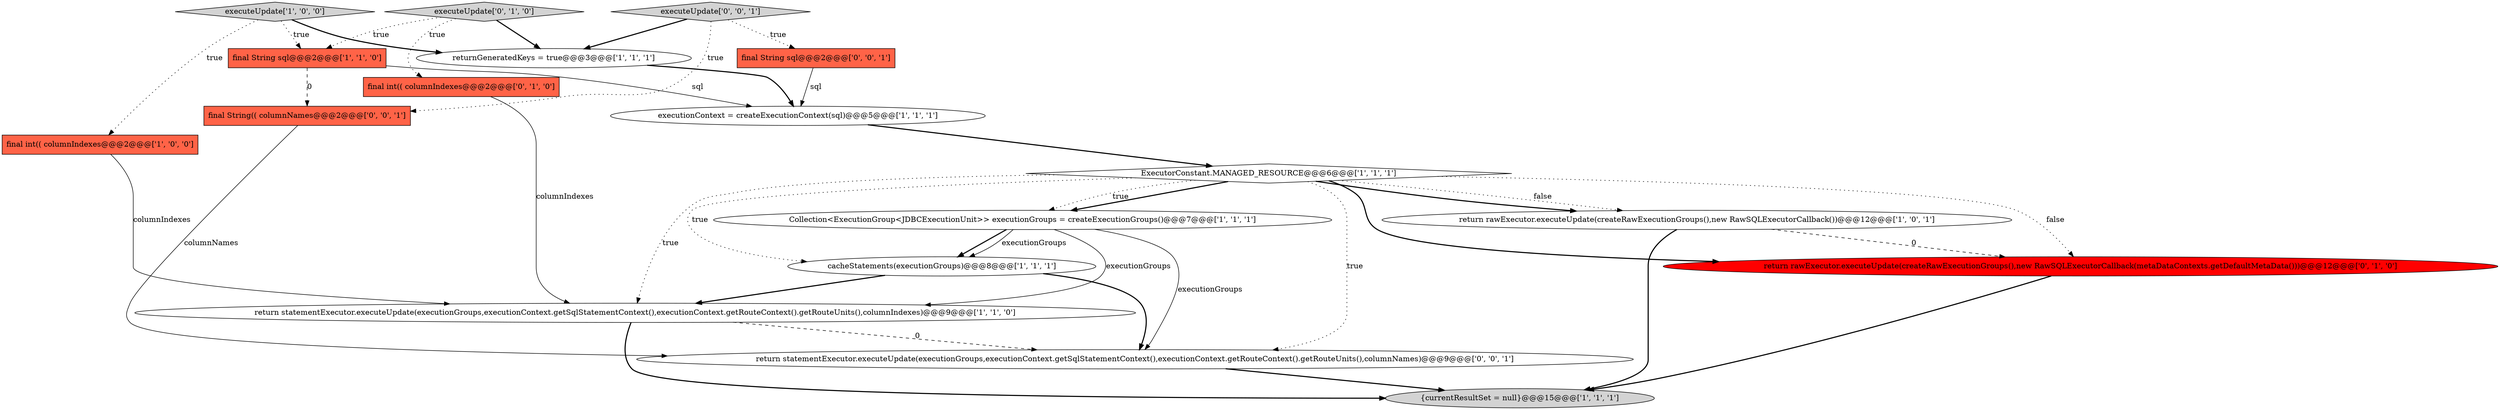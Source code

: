 digraph {
6 [style = filled, label = "final String sql@@@2@@@['1', '1', '0']", fillcolor = tomato, shape = box image = "AAA0AAABBB1BBB"];
12 [style = filled, label = "executeUpdate['0', '1', '0']", fillcolor = lightgray, shape = diamond image = "AAA0AAABBB2BBB"];
15 [style = filled, label = "executeUpdate['0', '0', '1']", fillcolor = lightgray, shape = diamond image = "AAA0AAABBB3BBB"];
0 [style = filled, label = "final int(( columnIndexes@@@2@@@['1', '0', '0']", fillcolor = tomato, shape = box image = "AAA0AAABBB1BBB"];
7 [style = filled, label = "return statementExecutor.executeUpdate(executionGroups,executionContext.getSqlStatementContext(),executionContext.getRouteContext().getRouteUnits(),columnIndexes)@@@9@@@['1', '1', '0']", fillcolor = white, shape = ellipse image = "AAA0AAABBB1BBB"];
9 [style = filled, label = "executeUpdate['1', '0', '0']", fillcolor = lightgray, shape = diamond image = "AAA0AAABBB1BBB"];
14 [style = filled, label = "final String sql@@@2@@@['0', '0', '1']", fillcolor = tomato, shape = box image = "AAA0AAABBB3BBB"];
11 [style = filled, label = "return rawExecutor.executeUpdate(createRawExecutionGroups(),new RawSQLExecutorCallback(metaDataContexts.getDefaultMetaData()))@@@12@@@['0', '1', '0']", fillcolor = red, shape = ellipse image = "AAA1AAABBB2BBB"];
10 [style = filled, label = "{currentResultSet = null}@@@15@@@['1', '1', '1']", fillcolor = lightgray, shape = ellipse image = "AAA0AAABBB1BBB"];
2 [style = filled, label = "executionContext = createExecutionContext(sql)@@@5@@@['1', '1', '1']", fillcolor = white, shape = ellipse image = "AAA0AAABBB1BBB"];
5 [style = filled, label = "Collection<ExecutionGroup<JDBCExecutionUnit>> executionGroups = createExecutionGroups()@@@7@@@['1', '1', '1']", fillcolor = white, shape = ellipse image = "AAA0AAABBB1BBB"];
1 [style = filled, label = "returnGeneratedKeys = true@@@3@@@['1', '1', '1']", fillcolor = white, shape = ellipse image = "AAA0AAABBB1BBB"];
13 [style = filled, label = "final int(( columnIndexes@@@2@@@['0', '1', '0']", fillcolor = tomato, shape = box image = "AAA0AAABBB2BBB"];
16 [style = filled, label = "return statementExecutor.executeUpdate(executionGroups,executionContext.getSqlStatementContext(),executionContext.getRouteContext().getRouteUnits(),columnNames)@@@9@@@['0', '0', '1']", fillcolor = white, shape = ellipse image = "AAA0AAABBB3BBB"];
4 [style = filled, label = "return rawExecutor.executeUpdate(createRawExecutionGroups(),new RawSQLExecutorCallback())@@@12@@@['1', '0', '1']", fillcolor = white, shape = ellipse image = "AAA0AAABBB1BBB"];
17 [style = filled, label = "final String(( columnNames@@@2@@@['0', '0', '1']", fillcolor = tomato, shape = box image = "AAA0AAABBB3BBB"];
8 [style = filled, label = "cacheStatements(executionGroups)@@@8@@@['1', '1', '1']", fillcolor = white, shape = ellipse image = "AAA0AAABBB1BBB"];
3 [style = filled, label = "ExecutorConstant.MANAGED_RESOURCE@@@6@@@['1', '1', '1']", fillcolor = white, shape = diamond image = "AAA0AAABBB1BBB"];
14->2 [style = solid, label="sql"];
4->10 [style = bold, label=""];
5->8 [style = bold, label=""];
8->16 [style = bold, label=""];
3->7 [style = dotted, label="true"];
9->0 [style = dotted, label="true"];
7->10 [style = bold, label=""];
16->10 [style = bold, label=""];
3->4 [style = dotted, label="false"];
7->16 [style = dashed, label="0"];
2->3 [style = bold, label=""];
3->11 [style = bold, label=""];
6->17 [style = dashed, label="0"];
15->14 [style = dotted, label="true"];
9->6 [style = dotted, label="true"];
12->1 [style = bold, label=""];
3->4 [style = bold, label=""];
8->7 [style = bold, label=""];
15->17 [style = dotted, label="true"];
3->5 [style = bold, label=""];
12->13 [style = dotted, label="true"];
3->5 [style = dotted, label="true"];
12->6 [style = dotted, label="true"];
11->10 [style = bold, label=""];
5->8 [style = solid, label="executionGroups"];
3->11 [style = dotted, label="false"];
5->7 [style = solid, label="executionGroups"];
1->2 [style = bold, label=""];
13->7 [style = solid, label="columnIndexes"];
4->11 [style = dashed, label="0"];
17->16 [style = solid, label="columnNames"];
9->1 [style = bold, label=""];
3->8 [style = dotted, label="true"];
6->2 [style = solid, label="sql"];
3->16 [style = dotted, label="true"];
5->16 [style = solid, label="executionGroups"];
0->7 [style = solid, label="columnIndexes"];
15->1 [style = bold, label=""];
}
